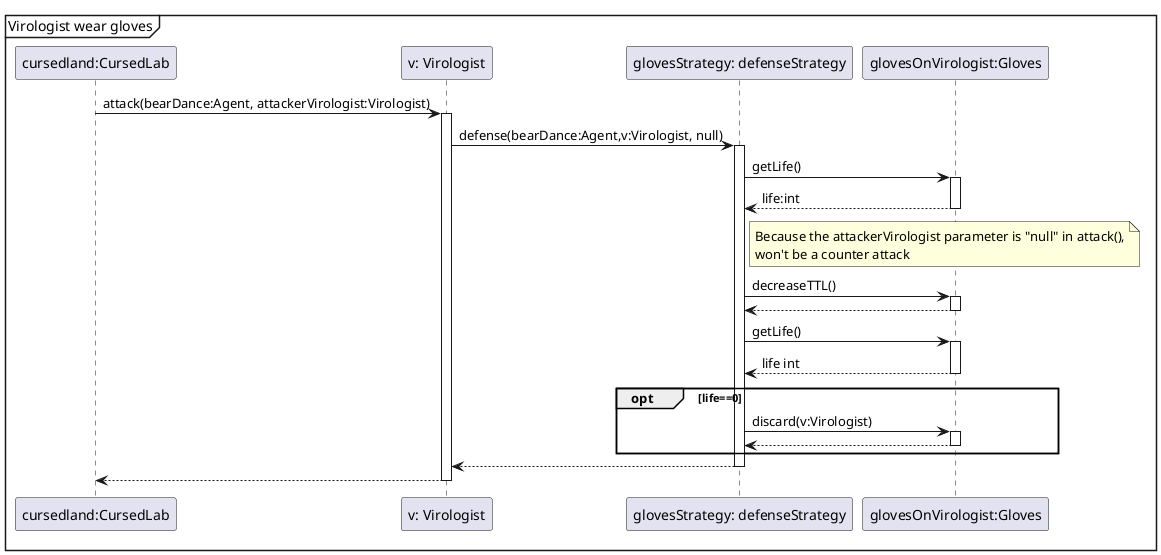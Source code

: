 @startuml
'https://plantuml.com/sequence-diagram
mainframe Virologist wear gloves


participant "cursedland:CursedLab" as CursedLab
participant "v: Virologist" as Virologist
participant "glovesStrategy: defenseStrategy" as defenseStrategy
participant "glovesOnVirologist:Gloves" as Gloves

CursedLab->Virologist++:attack(bearDance:Agent, attackerVirologist:Virologist)
Virologist->defenseStrategy++:defense(bearDance:Agent,v:Virologist, null)
defenseStrategy->Gloves++:getLife()
Gloves-->defenseStrategy--:life:int

note right of defenseStrategy
Because the attackerVirologist parameter is "null" in attack(),
won't be a counter attack
end note

defenseStrategy->Gloves++:decreaseTTL()
Gloves-->defenseStrategy--
defenseStrategy->Gloves++:getLife()
Gloves-->defenseStrategy--:life int
opt life==0
defenseStrategy->Gloves++:discard(v:Virologist)
Gloves-->defenseStrategy--
end opt
defenseStrategy-->Virologist--
Virologist-->CursedLab--

@enduml